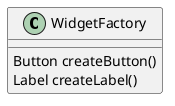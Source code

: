 @startuml
'https://plantuml.com/class-diagram

class WidgetFactory {
    Button createButton()
    Label createLabel()
}

@enduml